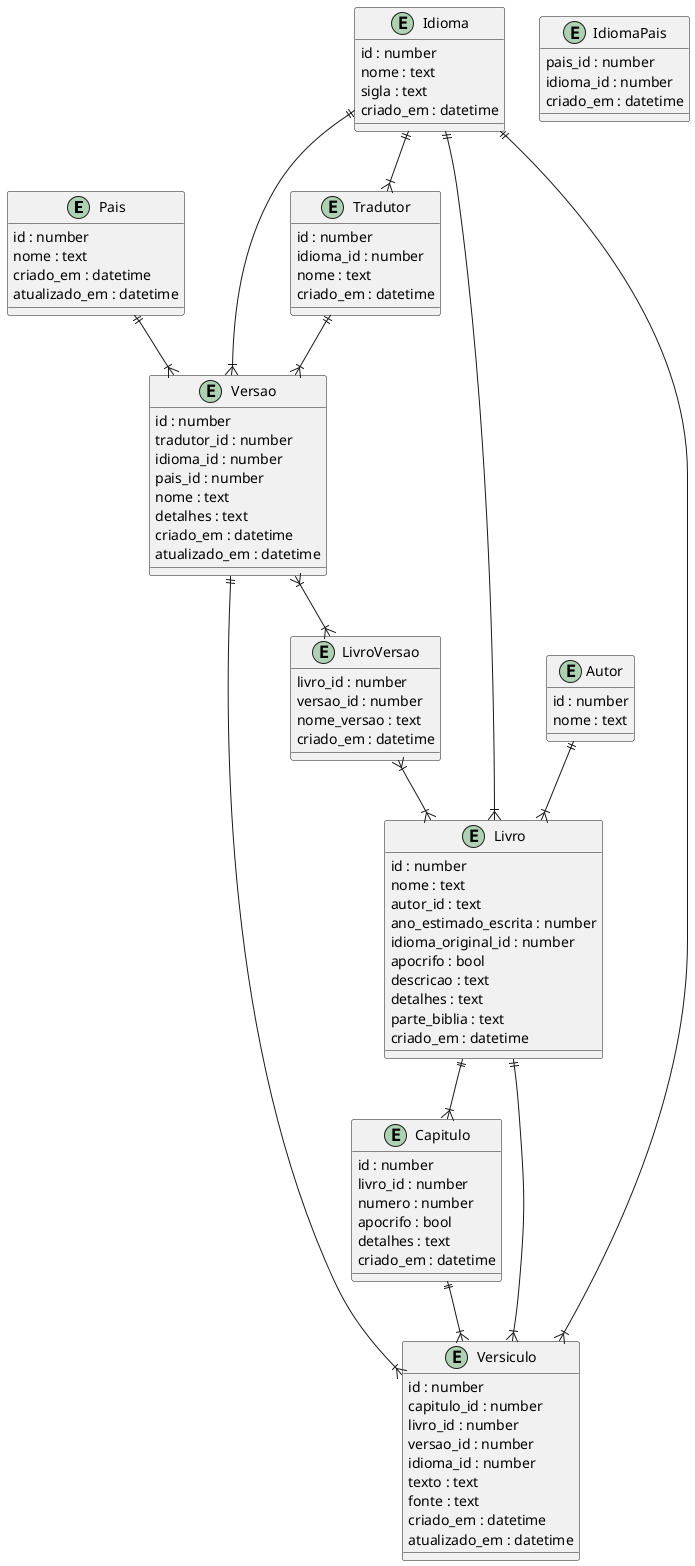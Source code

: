 @startuml
entity Pais {
	id : number
	nome : text
	criado_em : datetime
	atualizado_em : datetime
}
entity Idioma {
	id : number
	nome : text
	sigla : text
	criado_em : datetime
}
entity IdiomaPais {
	pais_id : number
	idioma_id : number
	criado_em : datetime
}

entity Tradutor {
	id : number
	idioma_id : number
	nome : text
	criado_em : datetime
}

Idioma ||--|{ Tradutor

entity Autor {
	id : number
	nome : text
}
entity Versao {
	id : number
	tradutor_id : number
	idioma_id : number
	pais_id : number
	nome : text
	detalhes : text
	criado_em : datetime
	atualizado_em : datetime
}

Idioma ||--|{ Versao
Tradutor ||--|{ Versao
Pais ||--|{ Versao

entity LivroVersao {
	livro_id : number
	versao_id : number
	nome_versao : text
	criado_em : datetime
}
entity Livro {
	id : number
	nome : text
	autor_id : text
	ano_estimado_escrita : number
	idioma_original_id : number
	apocrifo : bool
	descricao : text
	detalhes : text
	parte_biblia : text
	criado_em : datetime
}

Autor ||--|{ Livro
Idioma ||--|{ Livro
LivroVersao }|--|{ Livro
Versao }|--|{ LivroVersao

entity Capitulo {
	id : number
	livro_id : number
	numero : number
	apocrifo : bool
	detalhes : text
	criado_em : datetime
}

Livro ||--|{ Capitulo

entity Versiculo {
	id : number
	capitulo_id : number
	livro_id : number
	versao_id : number
	idioma_id : number
	texto : text
	fonte : text
	criado_em : datetime
	atualizado_em : datetime
}

Capitulo ||--|{ Versiculo
Livro ||--|{ Versiculo
Versao ||--|{ Versiculo
Idioma ||--|{ Versiculo
@enduml